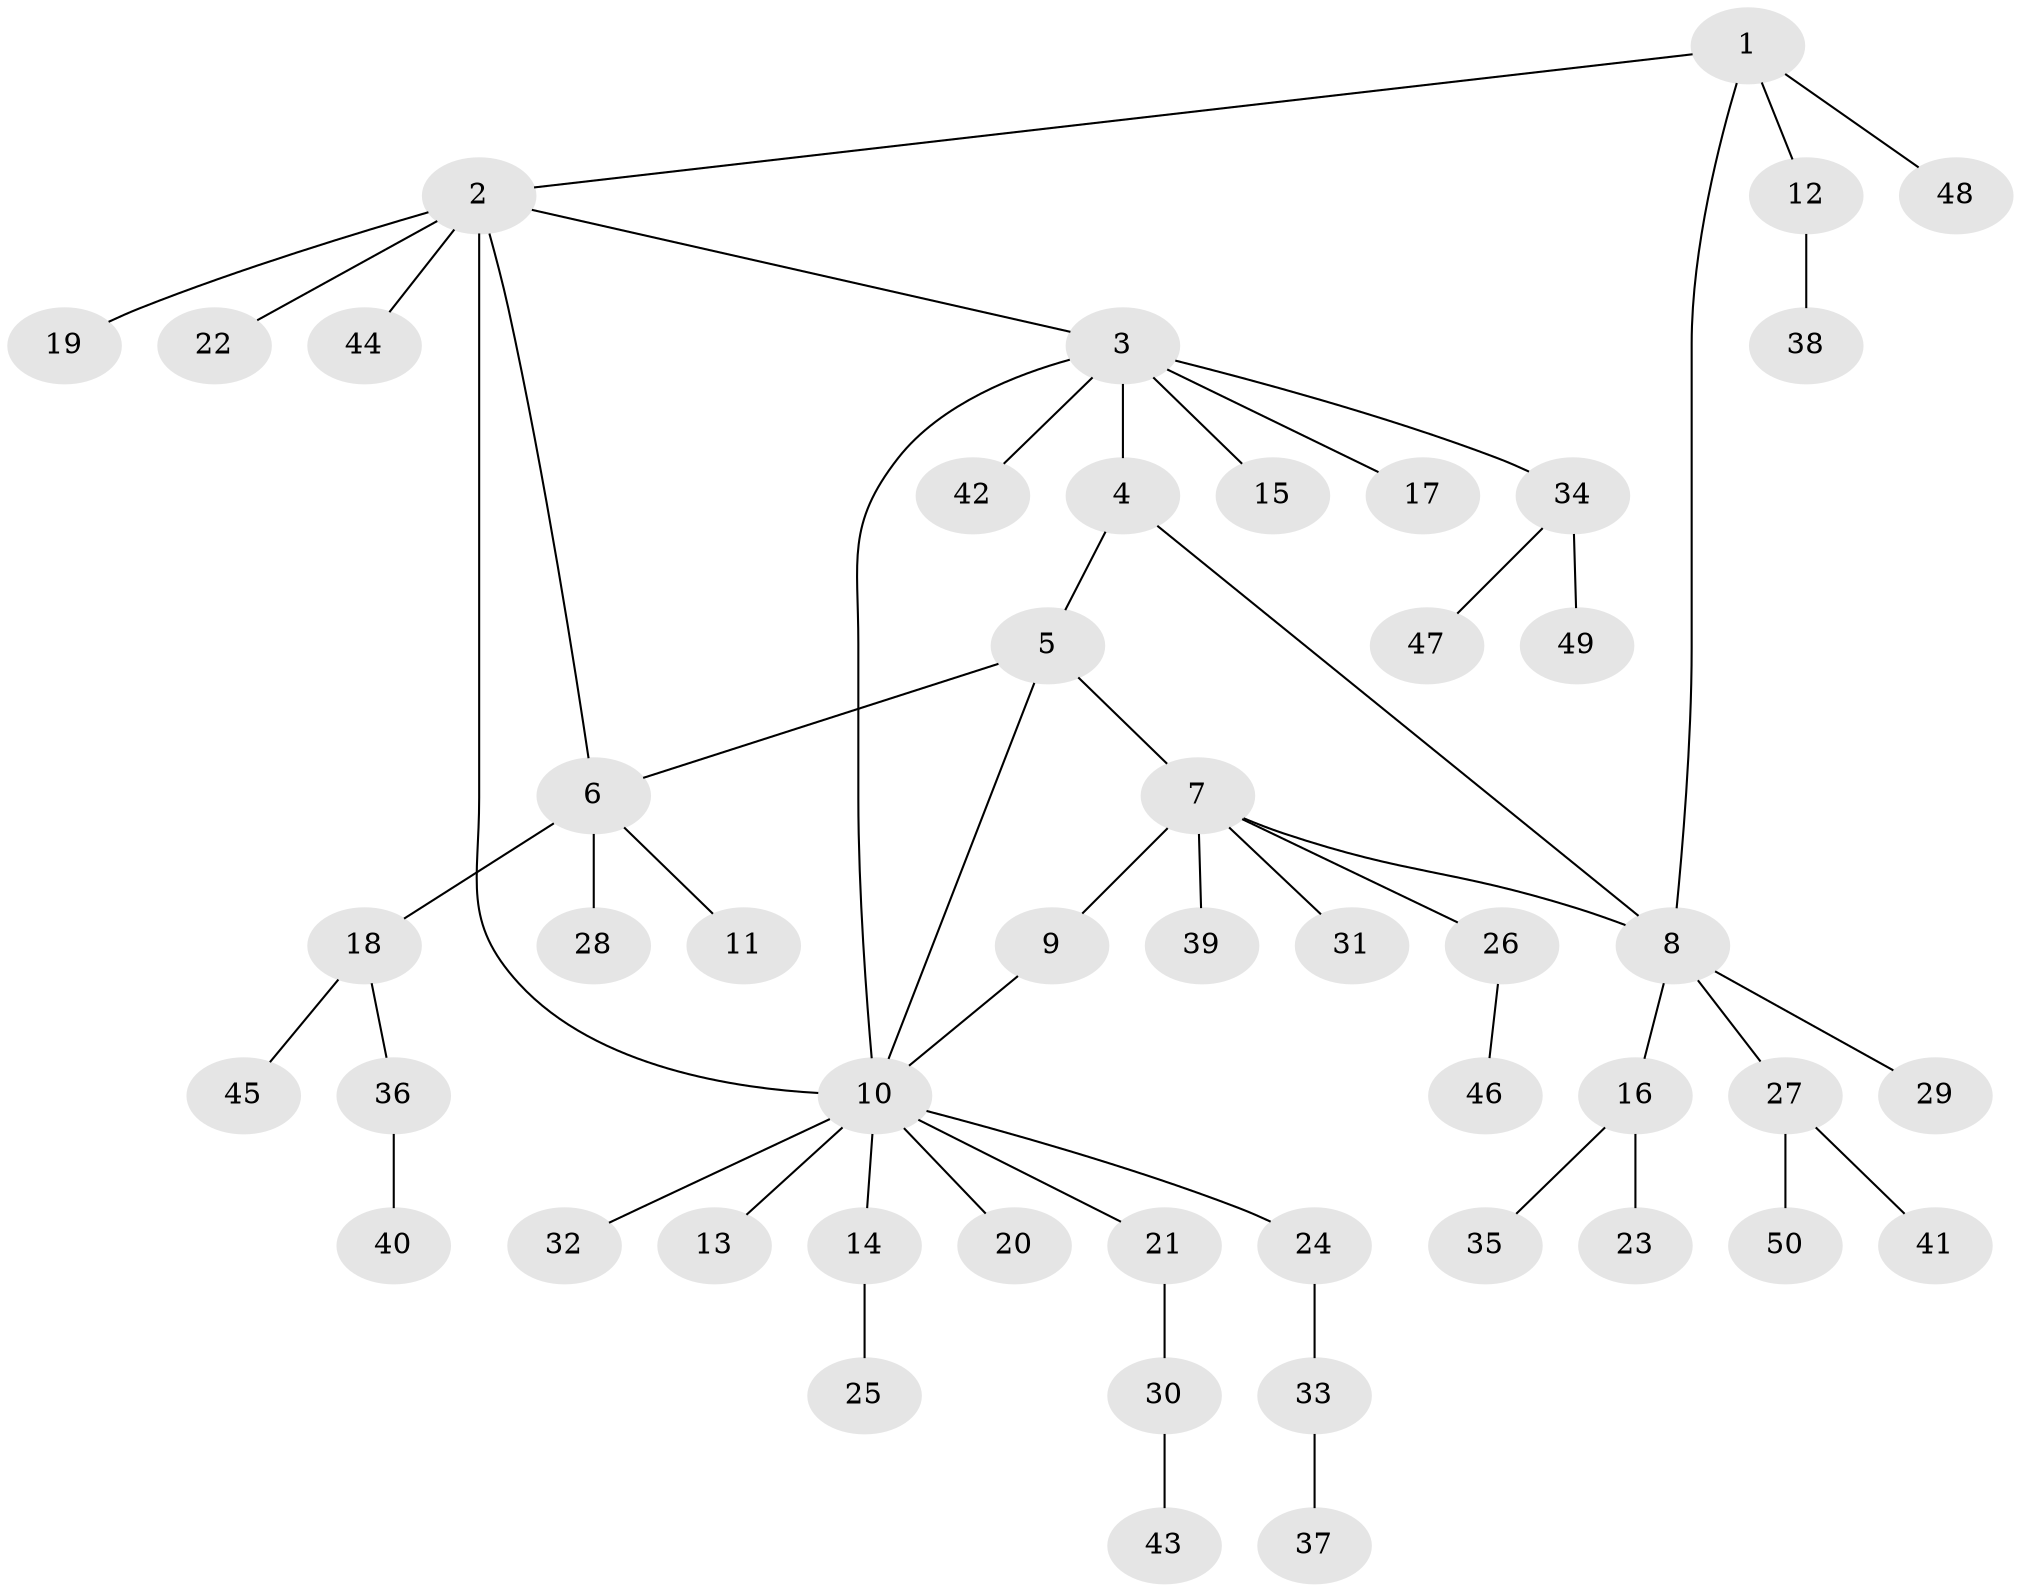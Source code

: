 // Generated by graph-tools (version 1.1) at 2025/15/03/09/25 04:15:46]
// undirected, 50 vertices, 55 edges
graph export_dot {
graph [start="1"]
  node [color=gray90,style=filled];
  1;
  2;
  3;
  4;
  5;
  6;
  7;
  8;
  9;
  10;
  11;
  12;
  13;
  14;
  15;
  16;
  17;
  18;
  19;
  20;
  21;
  22;
  23;
  24;
  25;
  26;
  27;
  28;
  29;
  30;
  31;
  32;
  33;
  34;
  35;
  36;
  37;
  38;
  39;
  40;
  41;
  42;
  43;
  44;
  45;
  46;
  47;
  48;
  49;
  50;
  1 -- 2;
  1 -- 8;
  1 -- 12;
  1 -- 48;
  2 -- 3;
  2 -- 6;
  2 -- 10;
  2 -- 19;
  2 -- 22;
  2 -- 44;
  3 -- 4;
  3 -- 10;
  3 -- 15;
  3 -- 17;
  3 -- 34;
  3 -- 42;
  4 -- 5;
  4 -- 8;
  5 -- 6;
  5 -- 7;
  5 -- 10;
  6 -- 11;
  6 -- 18;
  6 -- 28;
  7 -- 8;
  7 -- 9;
  7 -- 26;
  7 -- 31;
  7 -- 39;
  8 -- 16;
  8 -- 27;
  8 -- 29;
  9 -- 10;
  10 -- 13;
  10 -- 14;
  10 -- 20;
  10 -- 21;
  10 -- 24;
  10 -- 32;
  12 -- 38;
  14 -- 25;
  16 -- 23;
  16 -- 35;
  18 -- 36;
  18 -- 45;
  21 -- 30;
  24 -- 33;
  26 -- 46;
  27 -- 41;
  27 -- 50;
  30 -- 43;
  33 -- 37;
  34 -- 47;
  34 -- 49;
  36 -- 40;
}
